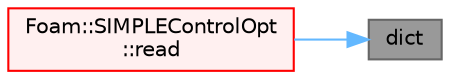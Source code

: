 digraph "dict"
{
 // LATEX_PDF_SIZE
  bgcolor="transparent";
  edge [fontname=Helvetica,fontsize=10,labelfontname=Helvetica,labelfontsize=10];
  node [fontname=Helvetica,fontsize=10,shape=box,height=0.2,width=0.4];
  rankdir="RL";
  Node1 [id="Node000001",label="dict",height=0.2,width=0.4,color="gray40", fillcolor="grey60", style="filled", fontcolor="black",tooltip=" "];
  Node1 -> Node2 [id="edge1_Node000001_Node000002",dir="back",color="steelblue1",style="solid",tooltip=" "];
  Node2 [id="Node000002",label="Foam::SIMPLEControlOpt\l::read",height=0.2,width=0.4,color="red", fillcolor="#FFF0F0", style="filled",URL="$classFoam_1_1SIMPLEControlOpt.html#af816873151ddb0126e98bb2f914d8ed5",tooltip=" "];
}
